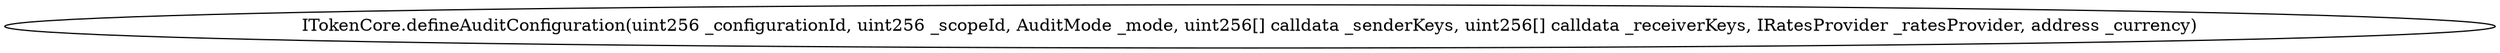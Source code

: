 digraph "" {
	graph [bb="0,0,1732.9,36"];
	node [label="\N"];
	"ITokenCore.defineAuditConfiguration(uint256 _configurationId, uint256 _scopeId, AuditMode _mode, uint256[] calldata _senderKeys, \
uint256[] calldata _receiverKeys, IRatesProvider _ratesProvider, address _currency)"	 [height=0.5,
		pos="866.47,18",
		width=24.069];
}
digraph "" {
	graph [bb="0,0,1732.9,36"];
	node [label="\N"];
	"ITokenCore.defineAuditConfiguration(uint256 _configurationId, uint256 _scopeId, AuditMode _mode, uint256[] calldata _senderKeys, \
uint256[] calldata _receiverKeys, IRatesProvider _ratesProvider, address _currency)"	 [height=0.5,
		pos="866.47,18",
		width=24.069];
}
digraph "" {
	graph [bb="0,0,1732.9,36"];
	node [label="\N"];
	"ITokenCore.defineAuditConfiguration(uint256 _configurationId, uint256 _scopeId, AuditMode _mode, uint256[] calldata _senderKeys, \
uint256[] calldata _receiverKeys, IRatesProvider _ratesProvider, address _currency)"	 [height=0.5,
		pos="866.47,18",
		width=24.069];
}
digraph "" {
	graph [bb="0,0,1732.9,36"];
	node [label="\N"];
	"ITokenCore.defineAuditConfiguration(uint256 _configurationId, uint256 _scopeId, AuditMode _mode, uint256[] calldata _senderKeys, \
uint256[] calldata _receiverKeys, IRatesProvider _ratesProvider, address _currency)"	 [height=0.5,
		pos="866.47,18",
		width=24.069];
}
digraph "" {
	graph [bb="0,0,1732.9,36"];
	node [label="\N"];
	"ITokenCore.defineAuditConfiguration(uint256 _configurationId, uint256 _scopeId, AuditMode _mode, uint256[] calldata _senderKeys, \
uint256[] calldata _receiverKeys, IRatesProvider _ratesProvider, address _currency)"	 [height=0.5,
		pos="866.47,18",
		width=24.069];
}

